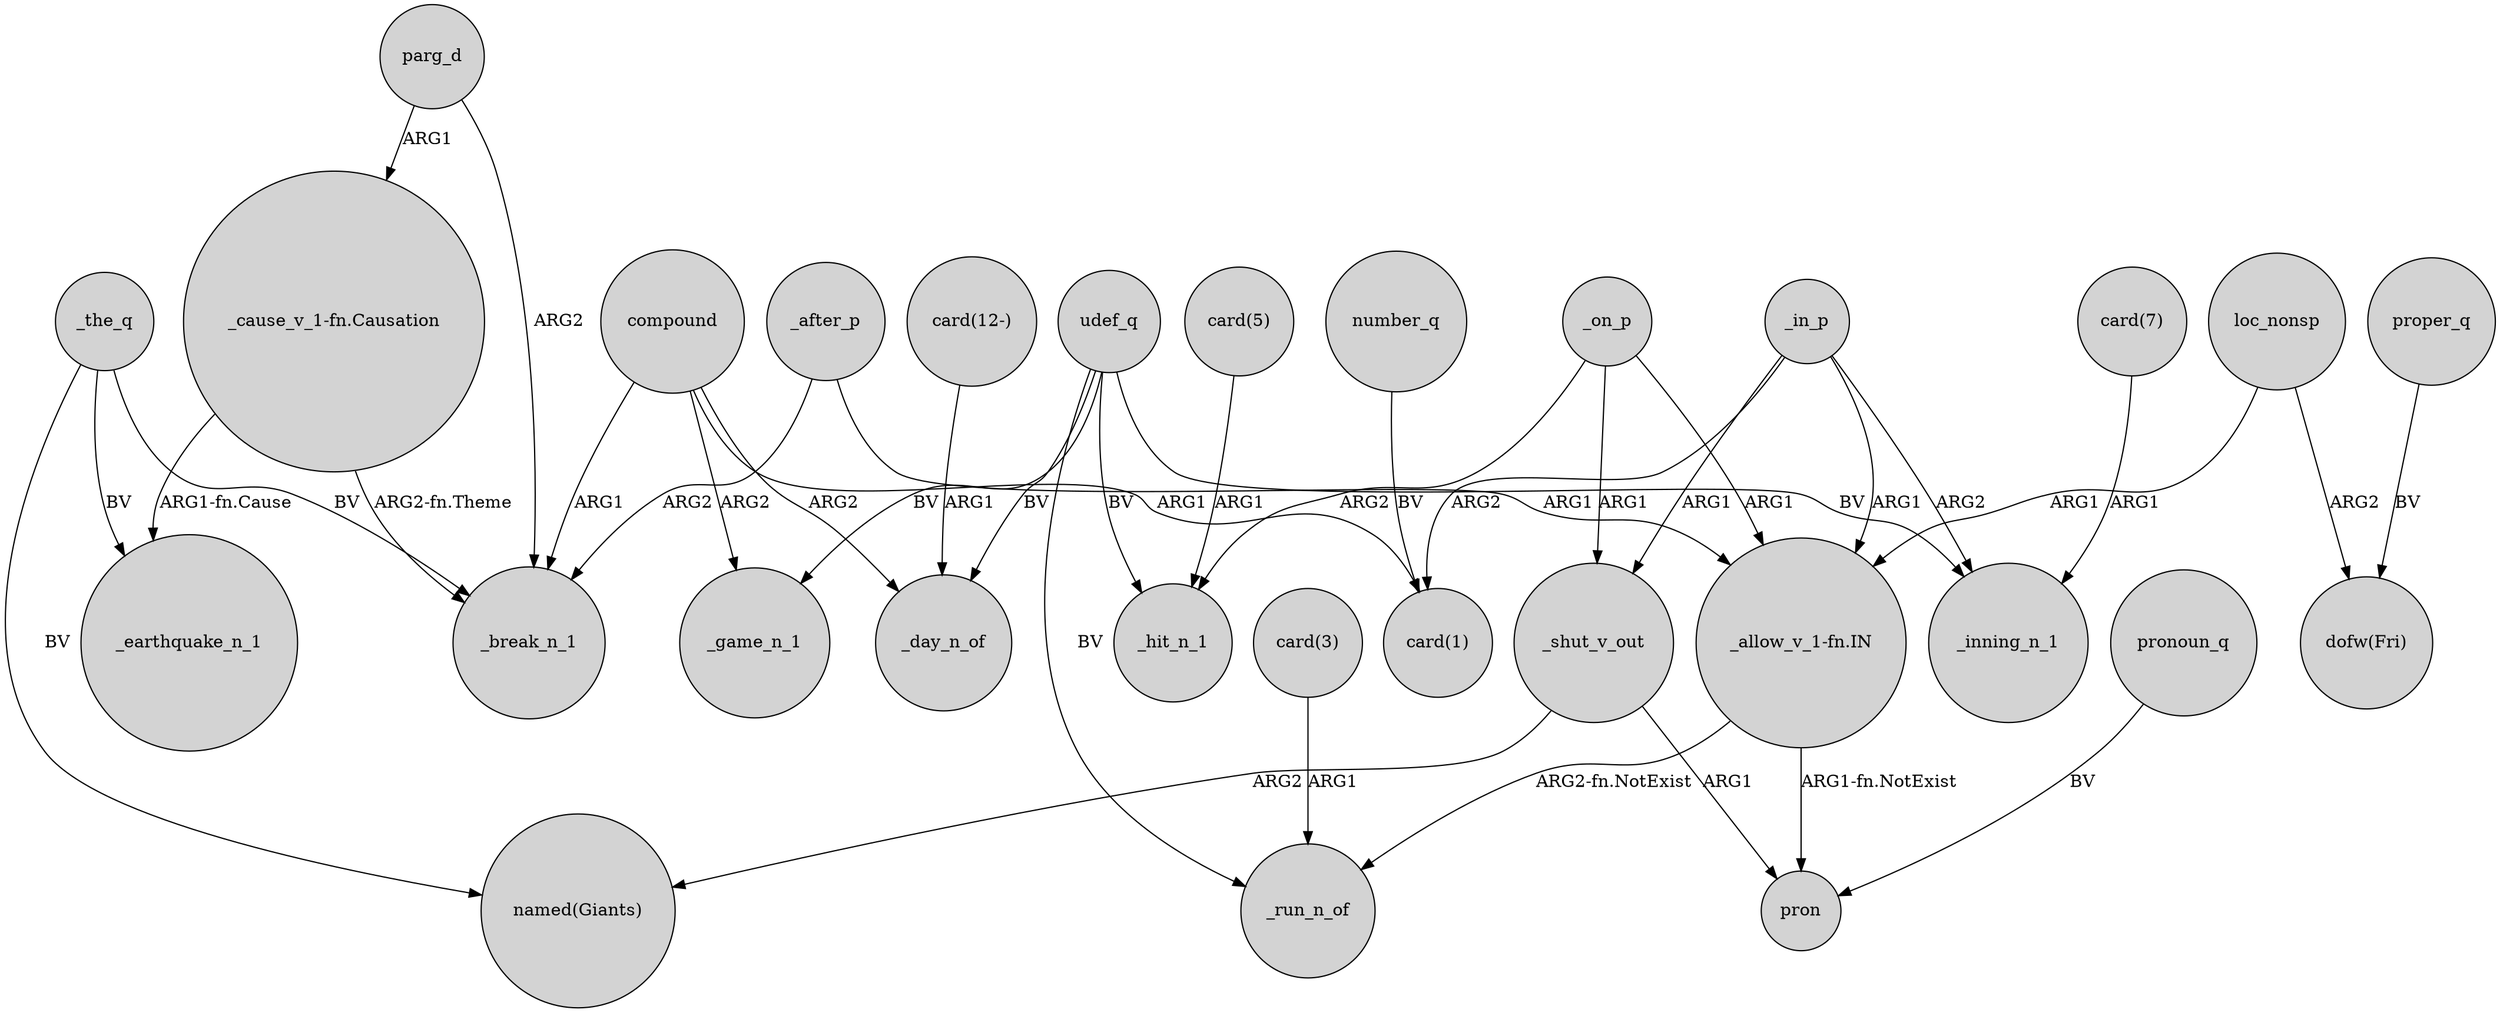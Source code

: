 digraph {
	node [shape=circle style=filled]
	_the_q -> _earthquake_n_1 [label=BV]
	udef_q -> _hit_n_1 [label=BV]
	proper_q -> "dofw(Fri)" [label=BV]
	udef_q -> _game_n_1 [label=BV]
	"card(12-)" -> _day_n_of [label=ARG1]
	_in_p -> _inning_n_1 [label=ARG2]
	_on_p -> "_allow_v_1-fn.IN" [label=ARG1]
	_on_p -> _shut_v_out [label=ARG1]
	compound -> _day_n_of [label=ARG2]
	udef_q -> _run_n_of [label=BV]
	udef_q -> _day_n_of [label=BV]
	"_cause_v_1-fn.Causation" -> _break_n_1 [label="ARG2-fn.Theme"]
	_after_p -> "_allow_v_1-fn.IN" [label=ARG1]
	loc_nonsp -> "dofw(Fri)" [label=ARG2]
	_the_q -> _break_n_1 [label=BV]
	_in_p -> "_allow_v_1-fn.IN" [label=ARG1]
	"_cause_v_1-fn.Causation" -> _earthquake_n_1 [label="ARG1-fn.Cause"]
	pronoun_q -> pron [label=BV]
	parg_d -> "_cause_v_1-fn.Causation" [label=ARG1]
	"_allow_v_1-fn.IN" -> pron [label="ARG1-fn.NotExist"]
	parg_d -> _break_n_1 [label=ARG2]
	loc_nonsp -> "_allow_v_1-fn.IN" [label=ARG1]
	_in_p -> "card(1)" [label=ARG2]
	_shut_v_out -> "named(Giants)" [label=ARG2]
	"card(3)" -> _run_n_of [label=ARG1]
	number_q -> "card(1)" [label=BV]
	"card(7)" -> _inning_n_1 [label=ARG1]
	compound -> "card(1)" [label=ARG1]
	_in_p -> _shut_v_out [label=ARG1]
	_the_q -> "named(Giants)" [label=BV]
	"card(5)" -> _hit_n_1 [label=ARG1]
	_on_p -> _hit_n_1 [label=ARG2]
	compound -> _game_n_1 [label=ARG2]
	_after_p -> _break_n_1 [label=ARG2]
	_shut_v_out -> pron [label=ARG1]
	compound -> _break_n_1 [label=ARG1]
	"_allow_v_1-fn.IN" -> _run_n_of [label="ARG2-fn.NotExist"]
	udef_q -> _inning_n_1 [label=BV]
}
